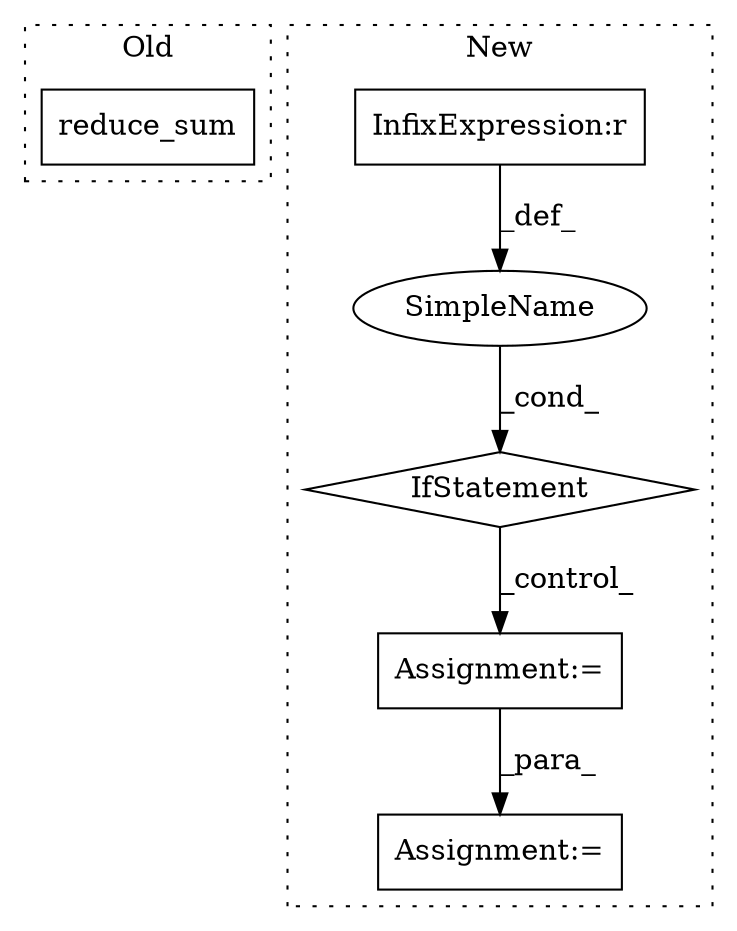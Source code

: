 digraph G {
subgraph cluster0 {
1 [label="reduce_sum" a="32" s="2031,2082" l="11,1" shape="box"];
label = "Old";
style="dotted";
}
subgraph cluster1 {
2 [label="IfStatement" a="25" s="2320,2340" l="4,2" shape="diamond"];
3 [label="InfixExpression:r" a="27" s="2328" l="4" shape="box"];
4 [label="SimpleName" a="42" s="" l="" shape="ellipse"];
5 [label="Assignment:=" a="7" s="2394" l="1" shape="box"];
6 [label="Assignment:=" a="7" s="2488" l="1" shape="box"];
label = "New";
style="dotted";
}
2 -> 5 [label="_control_"];
3 -> 4 [label="_def_"];
4 -> 2 [label="_cond_"];
5 -> 6 [label="_para_"];
}